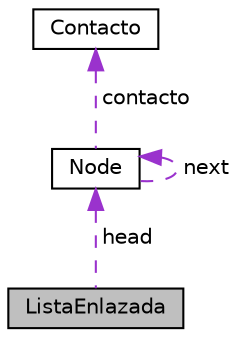 digraph "ListaEnlazada"
{
 // LATEX_PDF_SIZE
  edge [fontname="Helvetica",fontsize="10",labelfontname="Helvetica",labelfontsize="10"];
  node [fontname="Helvetica",fontsize="10",shape=record];
  Node1 [label="ListaEnlazada",height=0.2,width=0.4,color="black", fillcolor="grey75", style="filled", fontcolor="black",tooltip="Clase que implementa una lista enlazada para gestionar contactos."];
  Node2 -> Node1 [dir="back",color="darkorchid3",fontsize="10",style="dashed",label=" head" ,fontname="Helvetica"];
  Node2 [label="Node",height=0.2,width=0.4,color="black", fillcolor="white", style="filled",URL="$class_node.html",tooltip="Clase para representar un nodo en una lista enlazada de contactos."];
  Node2 -> Node2 [dir="back",color="darkorchid3",fontsize="10",style="dashed",label=" next" ,fontname="Helvetica"];
  Node3 -> Node2 [dir="back",color="darkorchid3",fontsize="10",style="dashed",label=" contacto" ,fontname="Helvetica"];
  Node3 [label="Contacto",height=0.2,width=0.4,color="black", fillcolor="white", style="filled",URL="$class_contacto.html",tooltip="Clase para almacenar y manipular información de contactos."];
}
